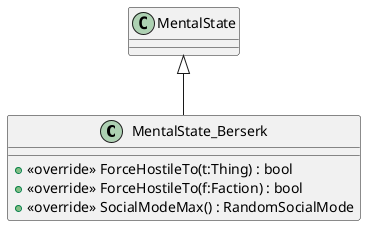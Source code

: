 @startuml
class MentalState_Berserk {
    + <<override>> ForceHostileTo(t:Thing) : bool
    + <<override>> ForceHostileTo(f:Faction) : bool
    + <<override>> SocialModeMax() : RandomSocialMode
}
MentalState <|-- MentalState_Berserk
@enduml
